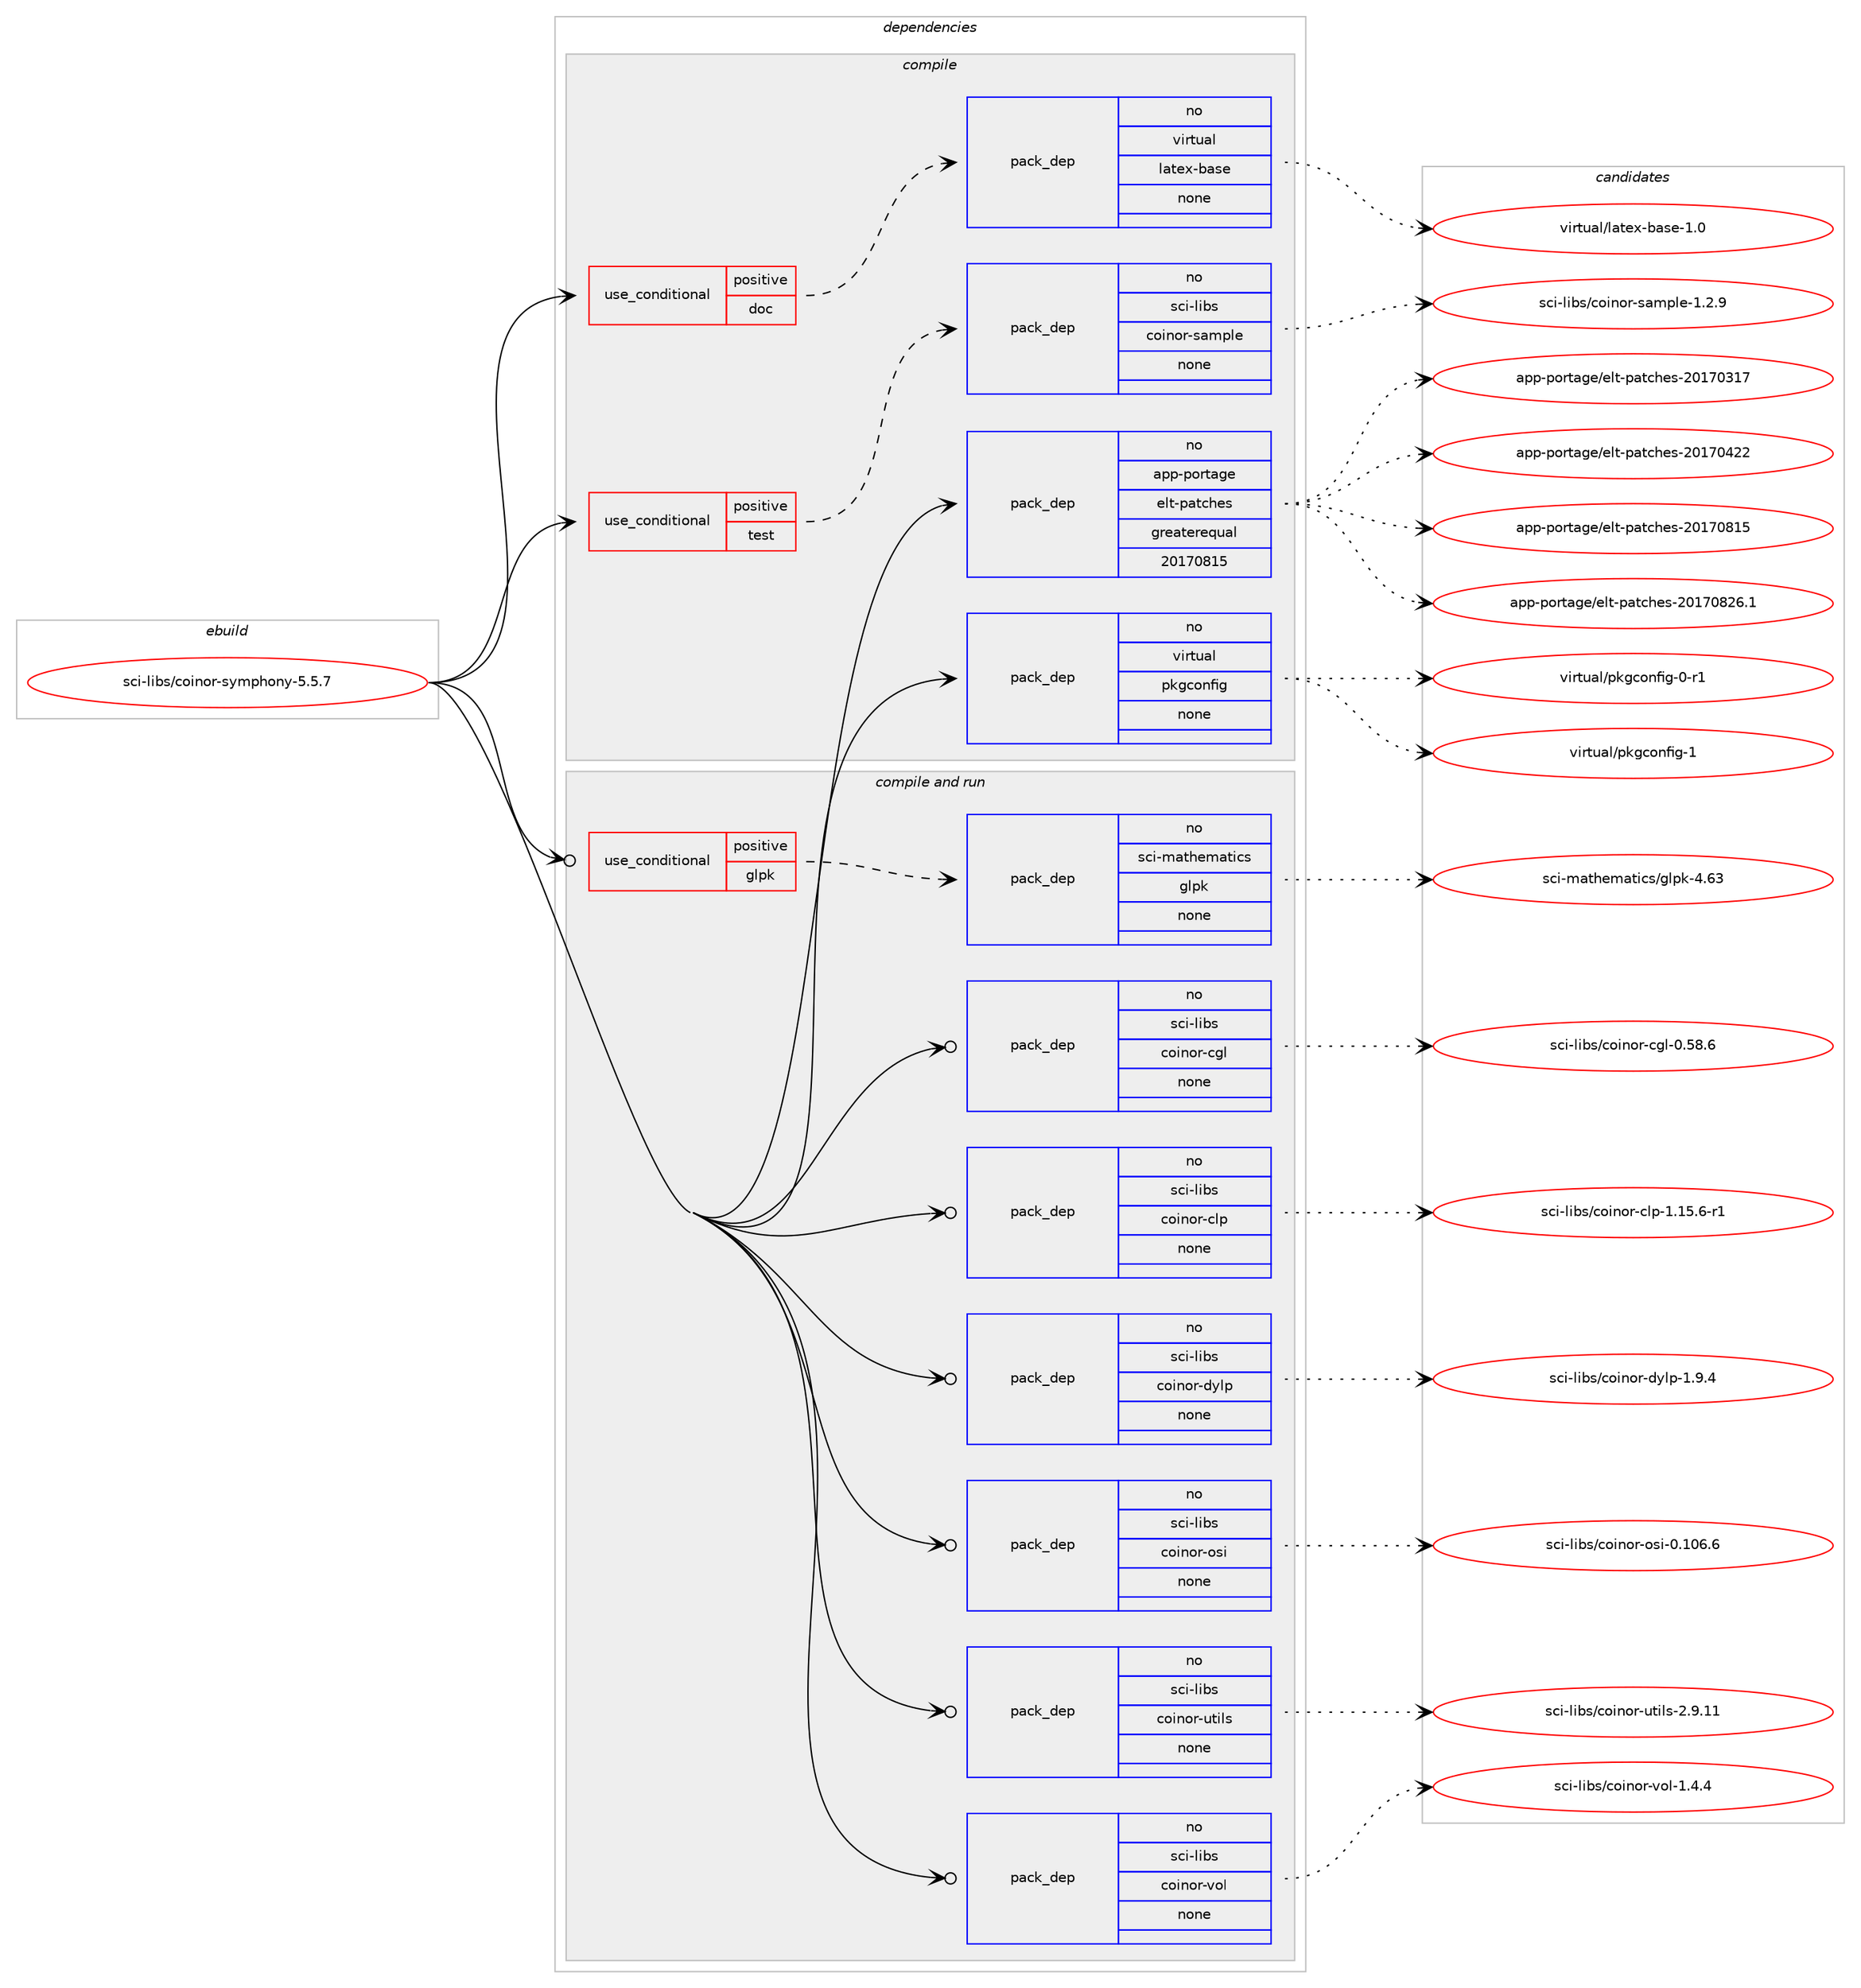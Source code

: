 digraph prolog {

# *************
# Graph options
# *************

newrank=true;
concentrate=true;
compound=true;
graph [rankdir=LR,fontname=Helvetica,fontsize=10,ranksep=1.5];#, ranksep=2.5, nodesep=0.2];
edge  [arrowhead=vee];
node  [fontname=Helvetica,fontsize=10];

# **********
# The ebuild
# **********

subgraph cluster_leftcol {
color=gray;
rank=same;
label=<<i>ebuild</i>>;
id [label="sci-libs/coinor-symphony-5.5.7", color=red, width=4, href="../sci-libs/coinor-symphony-5.5.7.svg"];
}

# ****************
# The dependencies
# ****************

subgraph cluster_midcol {
color=gray;
label=<<i>dependencies</i>>;
subgraph cluster_compile {
fillcolor="#eeeeee";
style=filled;
label=<<i>compile</i>>;
subgraph cond453171 {
dependency1692807 [label=<<TABLE BORDER="0" CELLBORDER="1" CELLSPACING="0" CELLPADDING="4"><TR><TD ROWSPAN="3" CELLPADDING="10">use_conditional</TD></TR><TR><TD>positive</TD></TR><TR><TD>doc</TD></TR></TABLE>>, shape=none, color=red];
subgraph pack1211906 {
dependency1692808 [label=<<TABLE BORDER="0" CELLBORDER="1" CELLSPACING="0" CELLPADDING="4" WIDTH="220"><TR><TD ROWSPAN="6" CELLPADDING="30">pack_dep</TD></TR><TR><TD WIDTH="110">no</TD></TR><TR><TD>virtual</TD></TR><TR><TD>latex-base</TD></TR><TR><TD>none</TD></TR><TR><TD></TD></TR></TABLE>>, shape=none, color=blue];
}
dependency1692807:e -> dependency1692808:w [weight=20,style="dashed",arrowhead="vee"];
}
id:e -> dependency1692807:w [weight=20,style="solid",arrowhead="vee"];
subgraph cond453172 {
dependency1692809 [label=<<TABLE BORDER="0" CELLBORDER="1" CELLSPACING="0" CELLPADDING="4"><TR><TD ROWSPAN="3" CELLPADDING="10">use_conditional</TD></TR><TR><TD>positive</TD></TR><TR><TD>test</TD></TR></TABLE>>, shape=none, color=red];
subgraph pack1211907 {
dependency1692810 [label=<<TABLE BORDER="0" CELLBORDER="1" CELLSPACING="0" CELLPADDING="4" WIDTH="220"><TR><TD ROWSPAN="6" CELLPADDING="30">pack_dep</TD></TR><TR><TD WIDTH="110">no</TD></TR><TR><TD>sci-libs</TD></TR><TR><TD>coinor-sample</TD></TR><TR><TD>none</TD></TR><TR><TD></TD></TR></TABLE>>, shape=none, color=blue];
}
dependency1692809:e -> dependency1692810:w [weight=20,style="dashed",arrowhead="vee"];
}
id:e -> dependency1692809:w [weight=20,style="solid",arrowhead="vee"];
subgraph pack1211908 {
dependency1692811 [label=<<TABLE BORDER="0" CELLBORDER="1" CELLSPACING="0" CELLPADDING="4" WIDTH="220"><TR><TD ROWSPAN="6" CELLPADDING="30">pack_dep</TD></TR><TR><TD WIDTH="110">no</TD></TR><TR><TD>app-portage</TD></TR><TR><TD>elt-patches</TD></TR><TR><TD>greaterequal</TD></TR><TR><TD>20170815</TD></TR></TABLE>>, shape=none, color=blue];
}
id:e -> dependency1692811:w [weight=20,style="solid",arrowhead="vee"];
subgraph pack1211909 {
dependency1692812 [label=<<TABLE BORDER="0" CELLBORDER="1" CELLSPACING="0" CELLPADDING="4" WIDTH="220"><TR><TD ROWSPAN="6" CELLPADDING="30">pack_dep</TD></TR><TR><TD WIDTH="110">no</TD></TR><TR><TD>virtual</TD></TR><TR><TD>pkgconfig</TD></TR><TR><TD>none</TD></TR><TR><TD></TD></TR></TABLE>>, shape=none, color=blue];
}
id:e -> dependency1692812:w [weight=20,style="solid",arrowhead="vee"];
}
subgraph cluster_compileandrun {
fillcolor="#eeeeee";
style=filled;
label=<<i>compile and run</i>>;
subgraph cond453173 {
dependency1692813 [label=<<TABLE BORDER="0" CELLBORDER="1" CELLSPACING="0" CELLPADDING="4"><TR><TD ROWSPAN="3" CELLPADDING="10">use_conditional</TD></TR><TR><TD>positive</TD></TR><TR><TD>glpk</TD></TR></TABLE>>, shape=none, color=red];
subgraph pack1211910 {
dependency1692814 [label=<<TABLE BORDER="0" CELLBORDER="1" CELLSPACING="0" CELLPADDING="4" WIDTH="220"><TR><TD ROWSPAN="6" CELLPADDING="30">pack_dep</TD></TR><TR><TD WIDTH="110">no</TD></TR><TR><TD>sci-mathematics</TD></TR><TR><TD>glpk</TD></TR><TR><TD>none</TD></TR><TR><TD></TD></TR></TABLE>>, shape=none, color=blue];
}
dependency1692813:e -> dependency1692814:w [weight=20,style="dashed",arrowhead="vee"];
}
id:e -> dependency1692813:w [weight=20,style="solid",arrowhead="odotvee"];
subgraph pack1211911 {
dependency1692815 [label=<<TABLE BORDER="0" CELLBORDER="1" CELLSPACING="0" CELLPADDING="4" WIDTH="220"><TR><TD ROWSPAN="6" CELLPADDING="30">pack_dep</TD></TR><TR><TD WIDTH="110">no</TD></TR><TR><TD>sci-libs</TD></TR><TR><TD>coinor-cgl</TD></TR><TR><TD>none</TD></TR><TR><TD></TD></TR></TABLE>>, shape=none, color=blue];
}
id:e -> dependency1692815:w [weight=20,style="solid",arrowhead="odotvee"];
subgraph pack1211912 {
dependency1692816 [label=<<TABLE BORDER="0" CELLBORDER="1" CELLSPACING="0" CELLPADDING="4" WIDTH="220"><TR><TD ROWSPAN="6" CELLPADDING="30">pack_dep</TD></TR><TR><TD WIDTH="110">no</TD></TR><TR><TD>sci-libs</TD></TR><TR><TD>coinor-clp</TD></TR><TR><TD>none</TD></TR><TR><TD></TD></TR></TABLE>>, shape=none, color=blue];
}
id:e -> dependency1692816:w [weight=20,style="solid",arrowhead="odotvee"];
subgraph pack1211913 {
dependency1692817 [label=<<TABLE BORDER="0" CELLBORDER="1" CELLSPACING="0" CELLPADDING="4" WIDTH="220"><TR><TD ROWSPAN="6" CELLPADDING="30">pack_dep</TD></TR><TR><TD WIDTH="110">no</TD></TR><TR><TD>sci-libs</TD></TR><TR><TD>coinor-dylp</TD></TR><TR><TD>none</TD></TR><TR><TD></TD></TR></TABLE>>, shape=none, color=blue];
}
id:e -> dependency1692817:w [weight=20,style="solid",arrowhead="odotvee"];
subgraph pack1211914 {
dependency1692818 [label=<<TABLE BORDER="0" CELLBORDER="1" CELLSPACING="0" CELLPADDING="4" WIDTH="220"><TR><TD ROWSPAN="6" CELLPADDING="30">pack_dep</TD></TR><TR><TD WIDTH="110">no</TD></TR><TR><TD>sci-libs</TD></TR><TR><TD>coinor-osi</TD></TR><TR><TD>none</TD></TR><TR><TD></TD></TR></TABLE>>, shape=none, color=blue];
}
id:e -> dependency1692818:w [weight=20,style="solid",arrowhead="odotvee"];
subgraph pack1211915 {
dependency1692819 [label=<<TABLE BORDER="0" CELLBORDER="1" CELLSPACING="0" CELLPADDING="4" WIDTH="220"><TR><TD ROWSPAN="6" CELLPADDING="30">pack_dep</TD></TR><TR><TD WIDTH="110">no</TD></TR><TR><TD>sci-libs</TD></TR><TR><TD>coinor-utils</TD></TR><TR><TD>none</TD></TR><TR><TD></TD></TR></TABLE>>, shape=none, color=blue];
}
id:e -> dependency1692819:w [weight=20,style="solid",arrowhead="odotvee"];
subgraph pack1211916 {
dependency1692820 [label=<<TABLE BORDER="0" CELLBORDER="1" CELLSPACING="0" CELLPADDING="4" WIDTH="220"><TR><TD ROWSPAN="6" CELLPADDING="30">pack_dep</TD></TR><TR><TD WIDTH="110">no</TD></TR><TR><TD>sci-libs</TD></TR><TR><TD>coinor-vol</TD></TR><TR><TD>none</TD></TR><TR><TD></TD></TR></TABLE>>, shape=none, color=blue];
}
id:e -> dependency1692820:w [weight=20,style="solid",arrowhead="odotvee"];
}
subgraph cluster_run {
fillcolor="#eeeeee";
style=filled;
label=<<i>run</i>>;
}
}

# **************
# The candidates
# **************

subgraph cluster_choices {
rank=same;
color=gray;
label=<<i>candidates</i>>;

subgraph choice1211906 {
color=black;
nodesep=1;
choice11810511411611797108471089711610112045989711510145494648 [label="virtual/latex-base-1.0", color=red, width=4,href="../virtual/latex-base-1.0.svg"];
dependency1692808:e -> choice11810511411611797108471089711610112045989711510145494648:w [style=dotted,weight="100"];
}
subgraph choice1211907 {
color=black;
nodesep=1;
choice11599105451081059811547991111051101111144511597109112108101454946504657 [label="sci-libs/coinor-sample-1.2.9", color=red, width=4,href="../sci-libs/coinor-sample-1.2.9.svg"];
dependency1692810:e -> choice11599105451081059811547991111051101111144511597109112108101454946504657:w [style=dotted,weight="100"];
}
subgraph choice1211908 {
color=black;
nodesep=1;
choice97112112451121111141169710310147101108116451129711699104101115455048495548514955 [label="app-portage/elt-patches-20170317", color=red, width=4,href="../app-portage/elt-patches-20170317.svg"];
choice97112112451121111141169710310147101108116451129711699104101115455048495548525050 [label="app-portage/elt-patches-20170422", color=red, width=4,href="../app-portage/elt-patches-20170422.svg"];
choice97112112451121111141169710310147101108116451129711699104101115455048495548564953 [label="app-portage/elt-patches-20170815", color=red, width=4,href="../app-portage/elt-patches-20170815.svg"];
choice971121124511211111411697103101471011081164511297116991041011154550484955485650544649 [label="app-portage/elt-patches-20170826.1", color=red, width=4,href="../app-portage/elt-patches-20170826.1.svg"];
dependency1692811:e -> choice97112112451121111141169710310147101108116451129711699104101115455048495548514955:w [style=dotted,weight="100"];
dependency1692811:e -> choice97112112451121111141169710310147101108116451129711699104101115455048495548525050:w [style=dotted,weight="100"];
dependency1692811:e -> choice97112112451121111141169710310147101108116451129711699104101115455048495548564953:w [style=dotted,weight="100"];
dependency1692811:e -> choice971121124511211111411697103101471011081164511297116991041011154550484955485650544649:w [style=dotted,weight="100"];
}
subgraph choice1211909 {
color=black;
nodesep=1;
choice11810511411611797108471121071039911111010210510345484511449 [label="virtual/pkgconfig-0-r1", color=red, width=4,href="../virtual/pkgconfig-0-r1.svg"];
choice1181051141161179710847112107103991111101021051034549 [label="virtual/pkgconfig-1", color=red, width=4,href="../virtual/pkgconfig-1.svg"];
dependency1692812:e -> choice11810511411611797108471121071039911111010210510345484511449:w [style=dotted,weight="100"];
dependency1692812:e -> choice1181051141161179710847112107103991111101021051034549:w [style=dotted,weight="100"];
}
subgraph choice1211910 {
color=black;
nodesep=1;
choice1159910545109971161041011099711610599115471031081121074552465451 [label="sci-mathematics/glpk-4.63", color=red, width=4,href="../sci-mathematics/glpk-4.63.svg"];
dependency1692814:e -> choice1159910545109971161041011099711610599115471031081121074552465451:w [style=dotted,weight="100"];
}
subgraph choice1211911 {
color=black;
nodesep=1;
choice1159910545108105981154799111105110111114459910310845484653564654 [label="sci-libs/coinor-cgl-0.58.6", color=red, width=4,href="../sci-libs/coinor-cgl-0.58.6.svg"];
dependency1692815:e -> choice1159910545108105981154799111105110111114459910310845484653564654:w [style=dotted,weight="100"];
}
subgraph choice1211912 {
color=black;
nodesep=1;
choice11599105451081059811547991111051101111144599108112454946495346544511449 [label="sci-libs/coinor-clp-1.15.6-r1", color=red, width=4,href="../sci-libs/coinor-clp-1.15.6-r1.svg"];
dependency1692816:e -> choice11599105451081059811547991111051101111144599108112454946495346544511449:w [style=dotted,weight="100"];
}
subgraph choice1211913 {
color=black;
nodesep=1;
choice115991054510810598115479911110511011111445100121108112454946574652 [label="sci-libs/coinor-dylp-1.9.4", color=red, width=4,href="../sci-libs/coinor-dylp-1.9.4.svg"];
dependency1692817:e -> choice115991054510810598115479911110511011111445100121108112454946574652:w [style=dotted,weight="100"];
}
subgraph choice1211914 {
color=black;
nodesep=1;
choice1159910545108105981154799111105110111114451111151054548464948544654 [label="sci-libs/coinor-osi-0.106.6", color=red, width=4,href="../sci-libs/coinor-osi-0.106.6.svg"];
dependency1692818:e -> choice1159910545108105981154799111105110111114451111151054548464948544654:w [style=dotted,weight="100"];
}
subgraph choice1211915 {
color=black;
nodesep=1;
choice11599105451081059811547991111051101111144511711610510811545504657464949 [label="sci-libs/coinor-utils-2.9.11", color=red, width=4,href="../sci-libs/coinor-utils-2.9.11.svg"];
dependency1692819:e -> choice11599105451081059811547991111051101111144511711610510811545504657464949:w [style=dotted,weight="100"];
}
subgraph choice1211916 {
color=black;
nodesep=1;
choice115991054510810598115479911110511011111445118111108454946524652 [label="sci-libs/coinor-vol-1.4.4", color=red, width=4,href="../sci-libs/coinor-vol-1.4.4.svg"];
dependency1692820:e -> choice115991054510810598115479911110511011111445118111108454946524652:w [style=dotted,weight="100"];
}
}

}
